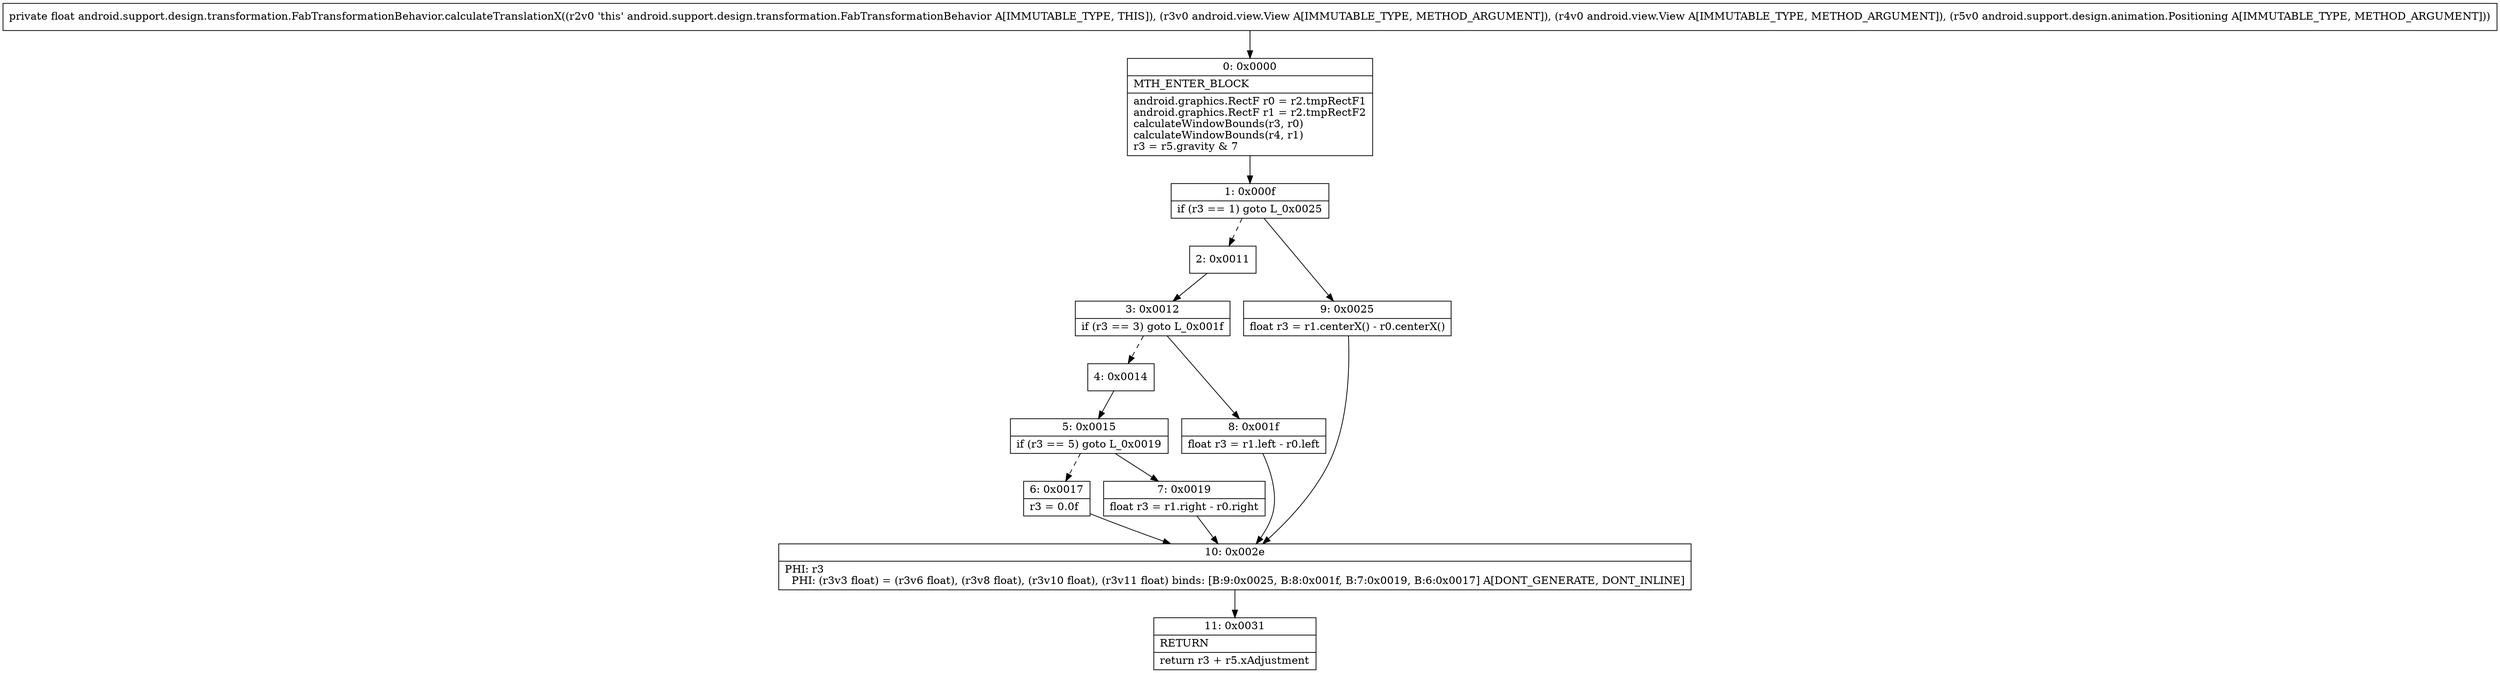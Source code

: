 digraph "CFG forandroid.support.design.transformation.FabTransformationBehavior.calculateTranslationX(Landroid\/view\/View;Landroid\/view\/View;Landroid\/support\/design\/animation\/Positioning;)F" {
Node_0 [shape=record,label="{0\:\ 0x0000|MTH_ENTER_BLOCK\l|android.graphics.RectF r0 = r2.tmpRectF1\landroid.graphics.RectF r1 = r2.tmpRectF2\lcalculateWindowBounds(r3, r0)\lcalculateWindowBounds(r4, r1)\lr3 = r5.gravity & 7\l}"];
Node_1 [shape=record,label="{1\:\ 0x000f|if (r3 == 1) goto L_0x0025\l}"];
Node_2 [shape=record,label="{2\:\ 0x0011}"];
Node_3 [shape=record,label="{3\:\ 0x0012|if (r3 == 3) goto L_0x001f\l}"];
Node_4 [shape=record,label="{4\:\ 0x0014}"];
Node_5 [shape=record,label="{5\:\ 0x0015|if (r3 == 5) goto L_0x0019\l}"];
Node_6 [shape=record,label="{6\:\ 0x0017|r3 = 0.0f\l}"];
Node_7 [shape=record,label="{7\:\ 0x0019|float r3 = r1.right \- r0.right\l}"];
Node_8 [shape=record,label="{8\:\ 0x001f|float r3 = r1.left \- r0.left\l}"];
Node_9 [shape=record,label="{9\:\ 0x0025|float r3 = r1.centerX() \- r0.centerX()\l}"];
Node_10 [shape=record,label="{10\:\ 0x002e|PHI: r3 \l  PHI: (r3v3 float) = (r3v6 float), (r3v8 float), (r3v10 float), (r3v11 float) binds: [B:9:0x0025, B:8:0x001f, B:7:0x0019, B:6:0x0017] A[DONT_GENERATE, DONT_INLINE]\l}"];
Node_11 [shape=record,label="{11\:\ 0x0031|RETURN\l|return r3 + r5.xAdjustment\l}"];
MethodNode[shape=record,label="{private float android.support.design.transformation.FabTransformationBehavior.calculateTranslationX((r2v0 'this' android.support.design.transformation.FabTransformationBehavior A[IMMUTABLE_TYPE, THIS]), (r3v0 android.view.View A[IMMUTABLE_TYPE, METHOD_ARGUMENT]), (r4v0 android.view.View A[IMMUTABLE_TYPE, METHOD_ARGUMENT]), (r5v0 android.support.design.animation.Positioning A[IMMUTABLE_TYPE, METHOD_ARGUMENT])) }"];
MethodNode -> Node_0;
Node_0 -> Node_1;
Node_1 -> Node_2[style=dashed];
Node_1 -> Node_9;
Node_2 -> Node_3;
Node_3 -> Node_4[style=dashed];
Node_3 -> Node_8;
Node_4 -> Node_5;
Node_5 -> Node_6[style=dashed];
Node_5 -> Node_7;
Node_6 -> Node_10;
Node_7 -> Node_10;
Node_8 -> Node_10;
Node_9 -> Node_10;
Node_10 -> Node_11;
}


